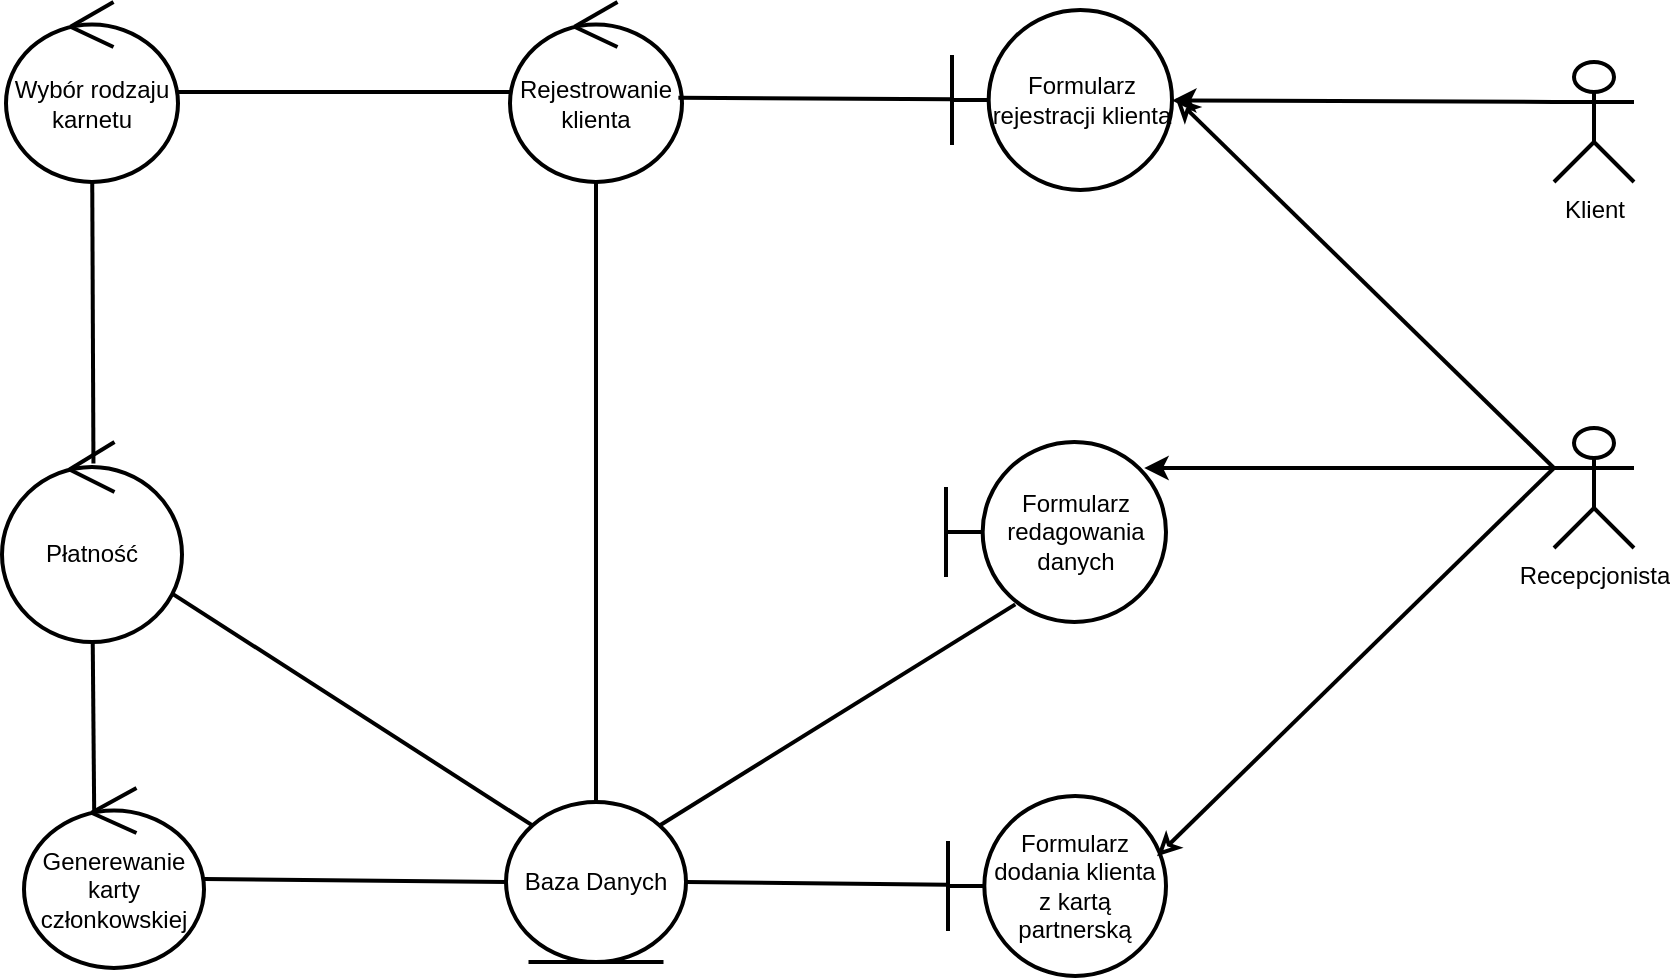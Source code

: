 <mxfile>
    <diagram id="Qxzz1tlQrPEmq97wb1e-" name="Strona-1">
        <mxGraphModel dx="900" dy="865" grid="0" gridSize="10" guides="1" tooltips="1" connect="1" arrows="1" fold="1" page="1" pageScale="1" pageWidth="1169" pageHeight="827" math="0" shadow="0">
            <root>
                <mxCell id="0"/>
                <mxCell id="1" parent="0"/>
                <mxCell id="4gdm5aZiBMjKb-svObls-1" value="Recepcjonista" style="shape=umlActor;verticalLabelPosition=bottom;verticalAlign=top;html=1;strokeWidth=2;" vertex="1" parent="1">
                    <mxGeometry x="969" y="439" width="40" height="60" as="geometry"/>
                </mxCell>
                <mxCell id="4gdm5aZiBMjKb-svObls-2" value="Formularz rejestracji klienta" style="shape=umlBoundary;whiteSpace=wrap;html=1;strokeWidth=2;" vertex="1" parent="1">
                    <mxGeometry x="668" y="230" width="110" height="90" as="geometry"/>
                </mxCell>
                <mxCell id="4gdm5aZiBMjKb-svObls-3" value="" style="edgeStyle=none;html=1;strokeWidth=2;endArrow=none;startFill=0;" edge="1" parent="1" source="4gdm5aZiBMjKb-svObls-5" target="4gdm5aZiBMjKb-svObls-7">
                    <mxGeometry relative="1" as="geometry"/>
                </mxCell>
                <mxCell id="4gdm5aZiBMjKb-svObls-25" style="edgeStyle=orthogonalEdgeStyle;rounded=0;orthogonalLoop=1;jettySize=auto;html=1;entryX=0.5;entryY=0;entryDx=0;entryDy=0;strokeWidth=2;endArrow=none;startFill=0;" edge="1" parent="1" source="4gdm5aZiBMjKb-svObls-5" target="4gdm5aZiBMjKb-svObls-6">
                    <mxGeometry relative="1" as="geometry">
                        <mxPoint x="484.857" y="618.857" as="targetPoint"/>
                    </mxGeometry>
                </mxCell>
                <mxCell id="4gdm5aZiBMjKb-svObls-5" value="Rejestrowanie&lt;div&gt;klienta&lt;/div&gt;" style="ellipse;shape=umlControl;whiteSpace=wrap;html=1;strokeWidth=2;" vertex="1" parent="1">
                    <mxGeometry x="447" y="226" width="86" height="90" as="geometry"/>
                </mxCell>
                <mxCell id="4gdm5aZiBMjKb-svObls-6" value="Baza Danych" style="ellipse;shape=umlEntity;whiteSpace=wrap;html=1;strokeWidth=2;" vertex="1" parent="1">
                    <mxGeometry x="445" y="626" width="90" height="80" as="geometry"/>
                </mxCell>
                <mxCell id="4gdm5aZiBMjKb-svObls-7" value="Wybór rodzaju karnetu" style="ellipse;shape=umlControl;whiteSpace=wrap;html=1;strokeWidth=2;" vertex="1" parent="1">
                    <mxGeometry x="195" y="226" width="86" height="90" as="geometry"/>
                </mxCell>
                <mxCell id="4gdm5aZiBMjKb-svObls-24" style="rounded=0;orthogonalLoop=1;jettySize=auto;html=1;entryX=1;entryY=0.5;entryDx=0;entryDy=0;strokeWidth=2;endArrow=none;startFill=0;" edge="1" parent="1" source="4gdm5aZiBMjKb-svObls-8" target="4gdm5aZiBMjKb-svObls-6">
                    <mxGeometry relative="1" as="geometry"/>
                </mxCell>
                <mxCell id="4gdm5aZiBMjKb-svObls-8" value="Formularz dodania klienta z kartą partnerską" style="shape=umlBoundary;whiteSpace=wrap;html=1;strokeWidth=2;" vertex="1" parent="1">
                    <mxGeometry x="666" y="623" width="109" height="90" as="geometry"/>
                </mxCell>
                <mxCell id="4gdm5aZiBMjKb-svObls-9" value="" style="endArrow=none;html=1;entryX=0;entryY=0.333;entryDx=0;entryDy=0;entryPerimeter=0;exitX=1.017;exitY=0.491;exitDx=0;exitDy=0;exitPerimeter=0;strokeWidth=2;endFill=1;startArrow=classic;startFill=0;" edge="1" parent="1" source="4gdm5aZiBMjKb-svObls-2" target="4gdm5aZiBMjKb-svObls-1">
                    <mxGeometry width="50" height="50" relative="1" as="geometry">
                        <mxPoint x="704" y="226" as="sourcePoint"/>
                        <mxPoint x="754" y="176" as="targetPoint"/>
                    </mxGeometry>
                </mxCell>
                <mxCell id="4gdm5aZiBMjKb-svObls-10" value="" style="endArrow=none;html=1;entryX=0;entryY=0.333;entryDx=0;entryDy=0;entryPerimeter=0;exitX=0.959;exitY=0.335;exitDx=0;exitDy=0;exitPerimeter=0;strokeWidth=2;endFill=1;startArrow=classic;startFill=0;" edge="1" parent="1" source="4gdm5aZiBMjKb-svObls-8" target="4gdm5aZiBMjKb-svObls-1">
                    <mxGeometry width="50" height="50" relative="1" as="geometry">
                        <mxPoint x="705" y="106" as="sourcePoint"/>
                        <mxPoint x="785" y="136" as="targetPoint"/>
                    </mxGeometry>
                </mxCell>
                <mxCell id="4gdm5aZiBMjKb-svObls-11" style="html=1;entryX=0.979;entryY=0.532;entryDx=0;entryDy=0;entryPerimeter=0;strokeWidth=2;endArrow=none;startFill=0;" edge="1" parent="1" source="4gdm5aZiBMjKb-svObls-2" target="4gdm5aZiBMjKb-svObls-5">
                    <mxGeometry relative="1" as="geometry"/>
                </mxCell>
                <mxCell id="4gdm5aZiBMjKb-svObls-13" style="edgeStyle=none;html=1;entryX=0;entryY=0.5;entryDx=0;entryDy=0;endArrow=none;endFill=0;strokeWidth=2;" edge="1" parent="1" source="4gdm5aZiBMjKb-svObls-14" target="4gdm5aZiBMjKb-svObls-6">
                    <mxGeometry relative="1" as="geometry"/>
                </mxCell>
                <mxCell id="4gdm5aZiBMjKb-svObls-14" value="Generewanie&lt;div&gt;karty członkowskiej&lt;/div&gt;" style="ellipse;shape=umlControl;whiteSpace=wrap;html=1;strokeWidth=2;" vertex="1" parent="1">
                    <mxGeometry x="204" y="619" width="90" height="90" as="geometry"/>
                </mxCell>
                <mxCell id="4gdm5aZiBMjKb-svObls-15" style="edgeStyle=none;html=1;entryX=1;entryY=0;entryDx=0;entryDy=0;exitX=0.315;exitY=0.902;exitDx=0;exitDy=0;exitPerimeter=0;endArrow=none;endFill=1;strokeWidth=2;startArrow=none;startFill=0;" edge="1" parent="1" source="4gdm5aZiBMjKb-svObls-16" target="4gdm5aZiBMjKb-svObls-6">
                    <mxGeometry relative="1" as="geometry"/>
                </mxCell>
                <mxCell id="4gdm5aZiBMjKb-svObls-16" value="Formularz redagowania danych" style="shape=umlBoundary;whiteSpace=wrap;html=1;strokeWidth=2;" vertex="1" parent="1">
                    <mxGeometry x="665" y="446" width="110" height="90" as="geometry"/>
                </mxCell>
                <mxCell id="4gdm5aZiBMjKb-svObls-17" value="" style="endArrow=none;html=1;exitX=0.901;exitY=0.144;exitDx=0;exitDy=0;exitPerimeter=0;strokeWidth=2;entryX=0;entryY=0.333;entryDx=0;entryDy=0;entryPerimeter=0;endFill=1;startFill=1;startArrow=classic;" edge="1" parent="1" source="4gdm5aZiBMjKb-svObls-16" target="4gdm5aZiBMjKb-svObls-1">
                    <mxGeometry width="50" height="50" relative="1" as="geometry">
                        <mxPoint x="475" y="316" as="sourcePoint"/>
                        <mxPoint x="939" y="247" as="targetPoint"/>
                    </mxGeometry>
                </mxCell>
                <mxCell id="4gdm5aZiBMjKb-svObls-18" style="edgeStyle=none;html=1;entryX=0.39;entryY=0.141;entryDx=0;entryDy=0;endArrow=none;endFill=0;strokeWidth=2;entryPerimeter=0;" edge="1" parent="1" source="4gdm5aZiBMjKb-svObls-19" target="4gdm5aZiBMjKb-svObls-14">
                    <mxGeometry relative="1" as="geometry"/>
                </mxCell>
                <mxCell id="4gdm5aZiBMjKb-svObls-26" style="rounded=0;orthogonalLoop=1;jettySize=auto;html=1;entryX=0;entryY=0;entryDx=0;entryDy=0;strokeWidth=2;endArrow=none;startFill=0;" edge="1" parent="1" source="4gdm5aZiBMjKb-svObls-19" target="4gdm5aZiBMjKb-svObls-6">
                    <mxGeometry relative="1" as="geometry"/>
                </mxCell>
                <mxCell id="4gdm5aZiBMjKb-svObls-19" value="Płatność" style="ellipse;shape=umlControl;whiteSpace=wrap;html=1;strokeWidth=2;" vertex="1" parent="1">
                    <mxGeometry x="193" y="446" width="90" height="100" as="geometry"/>
                </mxCell>
                <mxCell id="4gdm5aZiBMjKb-svObls-20" style="edgeStyle=none;html=1;entryX=0.508;entryY=0.107;entryDx=0;entryDy=0;entryPerimeter=0;strokeWidth=2;endArrow=none;startFill=0;" edge="1" parent="1" source="4gdm5aZiBMjKb-svObls-7" target="4gdm5aZiBMjKb-svObls-19">
                    <mxGeometry relative="1" as="geometry"/>
                </mxCell>
                <mxCell id="4gdm5aZiBMjKb-svObls-30" style="rounded=0;orthogonalLoop=1;jettySize=auto;html=1;strokeWidth=2;exitX=0;exitY=0.333;exitDx=0;exitDy=0;exitPerimeter=0;" edge="1" parent="1" source="4gdm5aZiBMjKb-svObls-31" target="4gdm5aZiBMjKb-svObls-2">
                    <mxGeometry relative="1" as="geometry">
                        <mxPoint x="780.571" y="271" as="targetPoint"/>
                        <mxPoint x="972" y="271" as="sourcePoint"/>
                    </mxGeometry>
                </mxCell>
                <mxCell id="4gdm5aZiBMjKb-svObls-31" value="Klient" style="shape=umlActor;verticalLabelPosition=bottom;verticalAlign=top;html=1;strokeWidth=2;" vertex="1" parent="1">
                    <mxGeometry x="969" y="256" width="40" height="60" as="geometry"/>
                </mxCell>
            </root>
        </mxGraphModel>
    </diagram>
</mxfile>